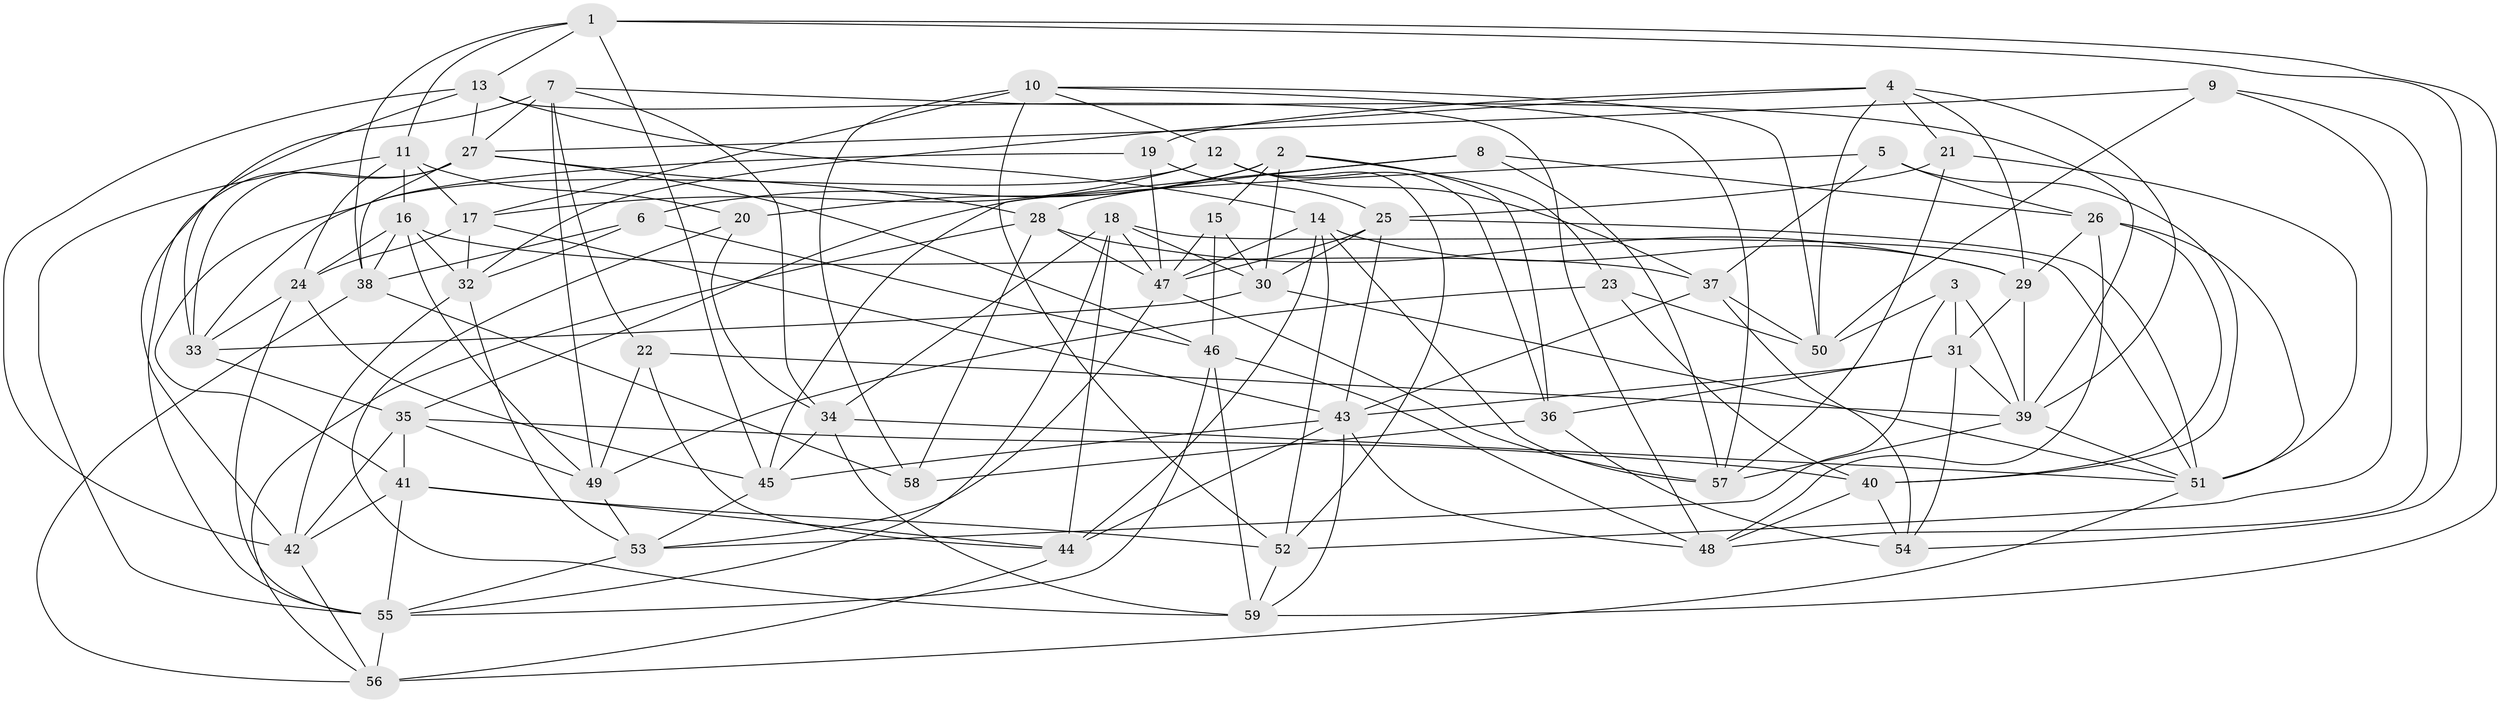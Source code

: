// original degree distribution, {4: 1.0}
// Generated by graph-tools (version 1.1) at 2025/50/03/09/25 03:50:51]
// undirected, 59 vertices, 170 edges
graph export_dot {
graph [start="1"]
  node [color=gray90,style=filled];
  1;
  2;
  3;
  4;
  5;
  6;
  7;
  8;
  9;
  10;
  11;
  12;
  13;
  14;
  15;
  16;
  17;
  18;
  19;
  20;
  21;
  22;
  23;
  24;
  25;
  26;
  27;
  28;
  29;
  30;
  31;
  32;
  33;
  34;
  35;
  36;
  37;
  38;
  39;
  40;
  41;
  42;
  43;
  44;
  45;
  46;
  47;
  48;
  49;
  50;
  51;
  52;
  53;
  54;
  55;
  56;
  57;
  58;
  59;
  1 -- 11 [weight=1.0];
  1 -- 13 [weight=1.0];
  1 -- 38 [weight=1.0];
  1 -- 45 [weight=1.0];
  1 -- 54 [weight=1.0];
  1 -- 59 [weight=1.0];
  2 -- 6 [weight=1.0];
  2 -- 15 [weight=1.0];
  2 -- 20 [weight=1.0];
  2 -- 23 [weight=1.0];
  2 -- 30 [weight=1.0];
  2 -- 36 [weight=1.0];
  3 -- 31 [weight=1.0];
  3 -- 39 [weight=1.0];
  3 -- 50 [weight=1.0];
  3 -- 53 [weight=1.0];
  4 -- 19 [weight=1.0];
  4 -- 21 [weight=1.0];
  4 -- 29 [weight=1.0];
  4 -- 32 [weight=1.0];
  4 -- 39 [weight=1.0];
  4 -- 50 [weight=1.0];
  5 -- 26 [weight=1.0];
  5 -- 35 [weight=1.0];
  5 -- 37 [weight=1.0];
  5 -- 40 [weight=1.0];
  6 -- 32 [weight=1.0];
  6 -- 38 [weight=1.0];
  6 -- 46 [weight=1.0];
  7 -- 22 [weight=1.0];
  7 -- 27 [weight=1.0];
  7 -- 34 [weight=1.0];
  7 -- 39 [weight=1.0];
  7 -- 42 [weight=1.0];
  7 -- 49 [weight=1.0];
  8 -- 26 [weight=1.0];
  8 -- 28 [weight=1.0];
  8 -- 45 [weight=1.0];
  8 -- 57 [weight=1.0];
  9 -- 27 [weight=1.0];
  9 -- 48 [weight=1.0];
  9 -- 50 [weight=1.0];
  9 -- 52 [weight=1.0];
  10 -- 12 [weight=1.0];
  10 -- 17 [weight=1.0];
  10 -- 50 [weight=1.0];
  10 -- 52 [weight=1.0];
  10 -- 57 [weight=1.0];
  10 -- 58 [weight=1.0];
  11 -- 16 [weight=1.0];
  11 -- 17 [weight=1.0];
  11 -- 20 [weight=1.0];
  11 -- 24 [weight=1.0];
  11 -- 55 [weight=1.0];
  12 -- 17 [weight=1.0];
  12 -- 36 [weight=1.0];
  12 -- 37 [weight=1.0];
  12 -- 41 [weight=1.0];
  12 -- 52 [weight=1.0];
  13 -- 14 [weight=1.0];
  13 -- 27 [weight=1.0];
  13 -- 33 [weight=1.0];
  13 -- 42 [weight=1.0];
  13 -- 48 [weight=1.0];
  14 -- 29 [weight=1.0];
  14 -- 44 [weight=1.0];
  14 -- 47 [weight=1.0];
  14 -- 52 [weight=1.0];
  14 -- 57 [weight=1.0];
  15 -- 30 [weight=1.0];
  15 -- 46 [weight=1.0];
  15 -- 47 [weight=1.0];
  16 -- 24 [weight=1.0];
  16 -- 32 [weight=1.0];
  16 -- 37 [weight=1.0];
  16 -- 38 [weight=1.0];
  16 -- 49 [weight=1.0];
  17 -- 24 [weight=1.0];
  17 -- 32 [weight=1.0];
  17 -- 43 [weight=1.0];
  18 -- 30 [weight=1.0];
  18 -- 34 [weight=1.0];
  18 -- 44 [weight=1.0];
  18 -- 47 [weight=1.0];
  18 -- 51 [weight=1.0];
  18 -- 55 [weight=1.0];
  19 -- 25 [weight=1.0];
  19 -- 33 [weight=1.0];
  19 -- 47 [weight=1.0];
  20 -- 34 [weight=1.0];
  20 -- 59 [weight=1.0];
  21 -- 25 [weight=1.0];
  21 -- 51 [weight=1.0];
  21 -- 57 [weight=1.0];
  22 -- 39 [weight=1.0];
  22 -- 44 [weight=1.0];
  22 -- 49 [weight=1.0];
  23 -- 40 [weight=1.0];
  23 -- 49 [weight=1.0];
  23 -- 50 [weight=1.0];
  24 -- 33 [weight=1.0];
  24 -- 45 [weight=1.0];
  24 -- 55 [weight=1.0];
  25 -- 30 [weight=1.0];
  25 -- 43 [weight=1.0];
  25 -- 47 [weight=1.0];
  25 -- 51 [weight=1.0];
  26 -- 29 [weight=1.0];
  26 -- 40 [weight=1.0];
  26 -- 48 [weight=1.0];
  26 -- 51 [weight=1.0];
  27 -- 28 [weight=1.0];
  27 -- 33 [weight=1.0];
  27 -- 38 [weight=1.0];
  27 -- 46 [weight=1.0];
  27 -- 55 [weight=1.0];
  28 -- 29 [weight=1.0];
  28 -- 47 [weight=1.0];
  28 -- 56 [weight=1.0];
  28 -- 58 [weight=1.0];
  29 -- 31 [weight=1.0];
  29 -- 39 [weight=1.0];
  30 -- 33 [weight=1.0];
  30 -- 51 [weight=1.0];
  31 -- 36 [weight=1.0];
  31 -- 39 [weight=1.0];
  31 -- 43 [weight=1.0];
  31 -- 54 [weight=1.0];
  32 -- 42 [weight=1.0];
  32 -- 53 [weight=1.0];
  33 -- 35 [weight=1.0];
  34 -- 45 [weight=1.0];
  34 -- 51 [weight=1.0];
  34 -- 59 [weight=1.0];
  35 -- 40 [weight=1.0];
  35 -- 41 [weight=1.0];
  35 -- 42 [weight=1.0];
  35 -- 49 [weight=1.0];
  36 -- 54 [weight=2.0];
  36 -- 58 [weight=1.0];
  37 -- 43 [weight=1.0];
  37 -- 50 [weight=1.0];
  37 -- 54 [weight=1.0];
  38 -- 56 [weight=1.0];
  38 -- 58 [weight=1.0];
  39 -- 51 [weight=1.0];
  39 -- 57 [weight=1.0];
  40 -- 48 [weight=1.0];
  40 -- 54 [weight=1.0];
  41 -- 42 [weight=1.0];
  41 -- 44 [weight=1.0];
  41 -- 52 [weight=1.0];
  41 -- 55 [weight=1.0];
  42 -- 56 [weight=1.0];
  43 -- 44 [weight=1.0];
  43 -- 45 [weight=1.0];
  43 -- 48 [weight=1.0];
  43 -- 59 [weight=1.0];
  44 -- 56 [weight=1.0];
  45 -- 53 [weight=1.0];
  46 -- 48 [weight=1.0];
  46 -- 55 [weight=1.0];
  46 -- 59 [weight=1.0];
  47 -- 53 [weight=1.0];
  47 -- 57 [weight=1.0];
  49 -- 53 [weight=1.0];
  51 -- 56 [weight=1.0];
  52 -- 59 [weight=1.0];
  53 -- 55 [weight=1.0];
  55 -- 56 [weight=1.0];
}

